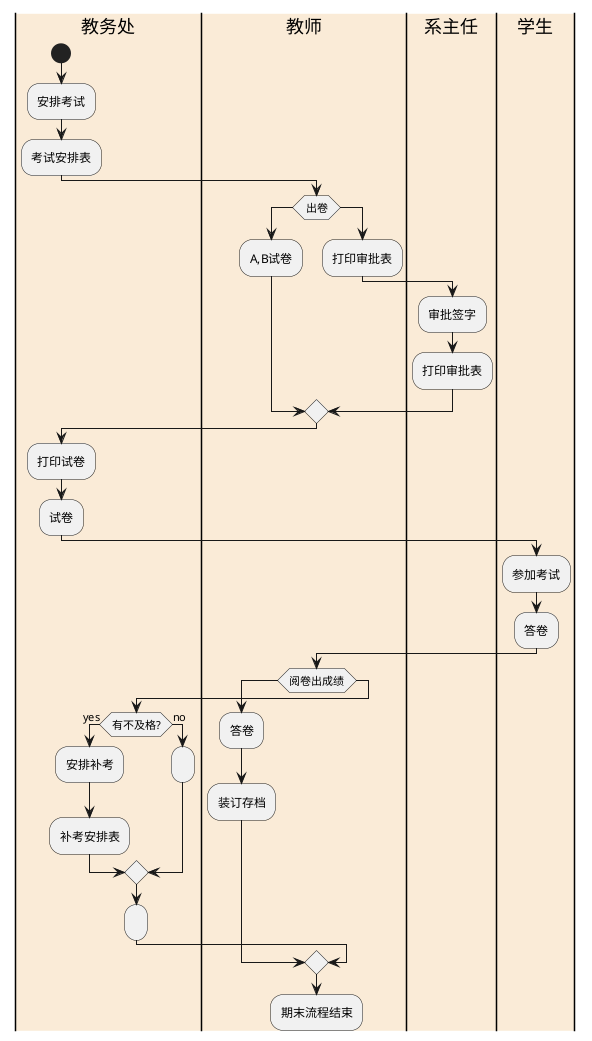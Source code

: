 @startuml
|教务处|
start
:安排考试;
:考试安排表;
|#AntiqueWhite|教师|
if (出卷) then
  :A,B试卷;
else
  :打印审批表;
    |#AntiqueWhite|系主任|
    :审批签字;
    :打印审批表;
endif
 |#AntiqueWhite|教务处|
 :打印试卷;
 :试卷;
|#AntiqueWhite|学生|
:参加考试;
:答卷;
|#AntiqueWhite|教师|
if (阅卷出成绩) then
  :答卷;
  :装订存档;
else
 |#AntiqueWhite|教务处|
   if (有不及格?) then (yes)
     :安排补考;
     :补考安排表;
   else (no)
     :;
   endif
    :;
 endif
 |#AntiqueWhite|教师|
  :期末流程结束;


@enduml